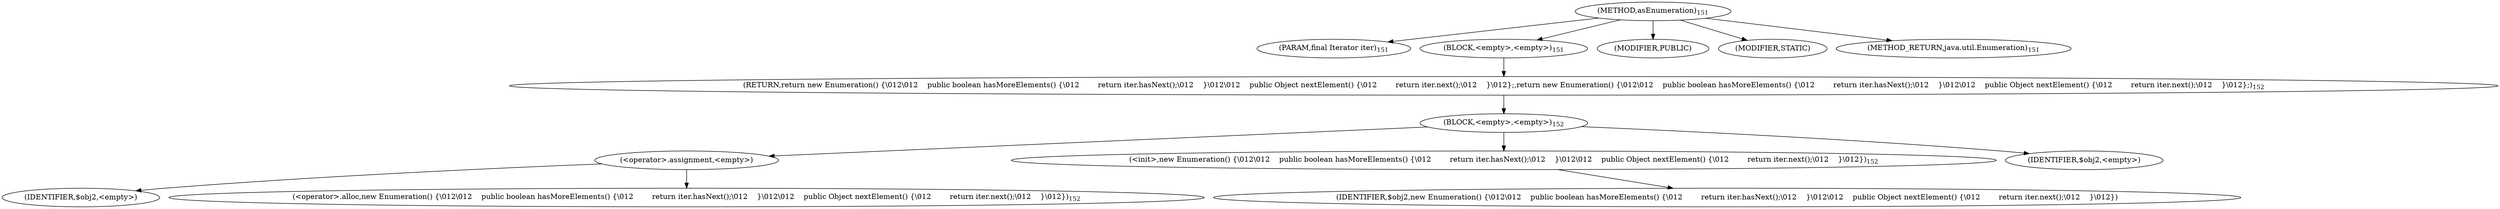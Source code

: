 digraph "asEnumeration" {  
"229" [label = <(METHOD,asEnumeration)<SUB>151</SUB>> ]
"230" [label = <(PARAM,final Iterator iter)<SUB>151</SUB>> ]
"231" [label = <(BLOCK,&lt;empty&gt;,&lt;empty&gt;)<SUB>151</SUB>> ]
"232" [label = <(RETURN,return new Enumeration() {\012\012    public boolean hasMoreElements() {\012        return iter.hasNext();\012    }\012\012    public Object nextElement() {\012        return iter.next();\012    }\012};,return new Enumeration() {\012\012    public boolean hasMoreElements() {\012        return iter.hasNext();\012    }\012\012    public Object nextElement() {\012        return iter.next();\012    }\012};)<SUB>152</SUB>> ]
"233" [label = <(BLOCK,&lt;empty&gt;,&lt;empty&gt;)<SUB>152</SUB>> ]
"234" [label = <(&lt;operator&gt;.assignment,&lt;empty&gt;)> ]
"235" [label = <(IDENTIFIER,$obj2,&lt;empty&gt;)> ]
"236" [label = <(&lt;operator&gt;.alloc,new Enumeration() {\012\012    public boolean hasMoreElements() {\012        return iter.hasNext();\012    }\012\012    public Object nextElement() {\012        return iter.next();\012    }\012})<SUB>152</SUB>> ]
"237" [label = <(&lt;init&gt;,new Enumeration() {\012\012    public boolean hasMoreElements() {\012        return iter.hasNext();\012    }\012\012    public Object nextElement() {\012        return iter.next();\012    }\012})<SUB>152</SUB>> ]
"238" [label = <(IDENTIFIER,$obj2,new Enumeration() {\012\012    public boolean hasMoreElements() {\012        return iter.hasNext();\012    }\012\012    public Object nextElement() {\012        return iter.next();\012    }\012})> ]
"239" [label = <(IDENTIFIER,$obj2,&lt;empty&gt;)> ]
"240" [label = <(MODIFIER,PUBLIC)> ]
"241" [label = <(MODIFIER,STATIC)> ]
"242" [label = <(METHOD_RETURN,java.util.Enumeration)<SUB>151</SUB>> ]
  "229" -> "230" 
  "229" -> "231" 
  "229" -> "240" 
  "229" -> "241" 
  "229" -> "242" 
  "231" -> "232" 
  "232" -> "233" 
  "233" -> "234" 
  "233" -> "237" 
  "233" -> "239" 
  "234" -> "235" 
  "234" -> "236" 
  "237" -> "238" 
}
